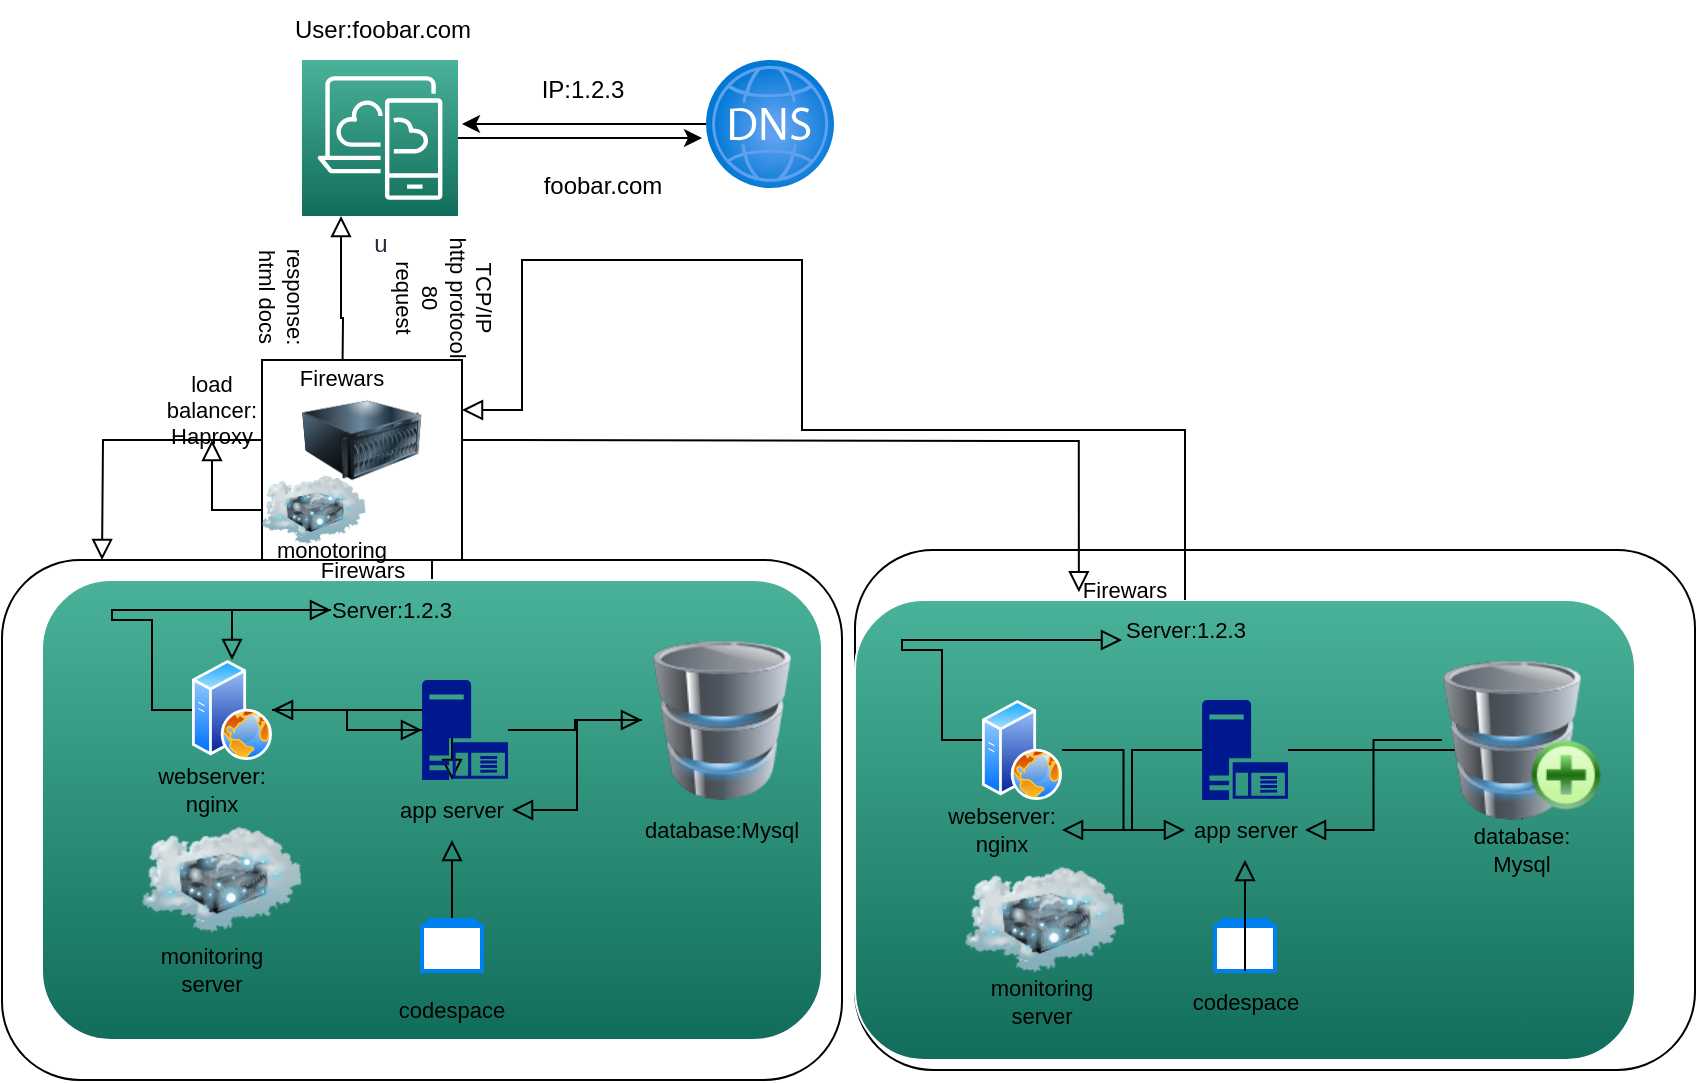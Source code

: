 <mxfile version="21.1.1" type="github">
  <diagram id="C5RBs43oDa-KdzZeNtuy" name="Page-1">
    <mxGraphModel dx="880" dy="395" grid="1" gridSize="10" guides="1" tooltips="1" connect="1" arrows="1" fold="1" page="1" pageScale="1" pageWidth="827" pageHeight="1169" math="0" shadow="0">
      <root>
        <mxCell id="WIyWlLk6GJQsqaUBKTNV-0" />
        <mxCell id="WIyWlLk6GJQsqaUBKTNV-1" parent="WIyWlLk6GJQsqaUBKTNV-0" />
        <mxCell id="SjaqRtaskE_e7vW0ZwbB-81" value="" style="rounded=1;whiteSpace=wrap;html=1;fontFamily=Helvetica;fontSize=11;fontColor=default;" vertex="1" parent="WIyWlLk6GJQsqaUBKTNV-1">
          <mxGeometry x="456.5" y="285" width="420" height="260" as="geometry" />
        </mxCell>
        <mxCell id="SjaqRtaskE_e7vW0ZwbB-80" value="" style="rounded=1;whiteSpace=wrap;html=1;fontFamily=Helvetica;fontSize=11;fontColor=default;" vertex="1" parent="WIyWlLk6GJQsqaUBKTNV-1">
          <mxGeometry x="30" y="290" width="420" height="260" as="geometry" />
        </mxCell>
        <mxCell id="SjaqRtaskE_e7vW0ZwbB-1" style="edgeStyle=orthogonalEdgeStyle;rounded=0;orthogonalLoop=1;jettySize=auto;html=1;" edge="1" parent="WIyWlLk6GJQsqaUBKTNV-1" source="SjaqRtaskE_e7vW0ZwbB-0">
          <mxGeometry relative="1" as="geometry">
            <mxPoint x="380" y="79" as="targetPoint" />
          </mxGeometry>
        </mxCell>
        <mxCell id="SjaqRtaskE_e7vW0ZwbB-0" value="u" style="sketch=0;points=[[0,0,0],[0.25,0,0],[0.5,0,0],[0.75,0,0],[1,0,0],[0,1,0],[0.25,1,0],[0.5,1,0],[0.75,1,0],[1,1,0],[0,0.25,0],[0,0.5,0],[0,0.75,0],[1,0.25,0],[1,0.5,0],[1,0.75,0]];outlineConnect=0;fontColor=#232F3E;gradientColor=#4AB29A;gradientDirection=north;fillColor=#116D5B;strokeColor=#ffffff;dashed=0;verticalLabelPosition=bottom;verticalAlign=top;align=center;html=1;fontSize=12;fontStyle=0;aspect=fixed;shape=mxgraph.aws4.resourceIcon;resIcon=mxgraph.aws4.desktop_and_app_streaming;" vertex="1" parent="WIyWlLk6GJQsqaUBKTNV-1">
          <mxGeometry x="180" y="40" width="78" height="78" as="geometry" />
        </mxCell>
        <mxCell id="SjaqRtaskE_e7vW0ZwbB-3" style="edgeStyle=orthogonalEdgeStyle;rounded=0;orthogonalLoop=1;jettySize=auto;html=1;" edge="1" parent="WIyWlLk6GJQsqaUBKTNV-1" source="SjaqRtaskE_e7vW0ZwbB-2">
          <mxGeometry relative="1" as="geometry">
            <mxPoint x="260" y="72" as="targetPoint" />
          </mxGeometry>
        </mxCell>
        <mxCell id="SjaqRtaskE_e7vW0ZwbB-2" value="" style="image;aspect=fixed;html=1;points=[];align=center;fontSize=12;image=img/lib/azure2/networking/DNS_Zones.svg;" vertex="1" parent="WIyWlLk6GJQsqaUBKTNV-1">
          <mxGeometry x="382" y="40" width="64" height="64" as="geometry" />
        </mxCell>
        <mxCell id="SjaqRtaskE_e7vW0ZwbB-4" value="foobar.com" style="text;html=1;align=center;verticalAlign=middle;resizable=0;points=[];autosize=1;strokeColor=none;fillColor=none;" vertex="1" parent="WIyWlLk6GJQsqaUBKTNV-1">
          <mxGeometry x="290" y="88" width="80" height="30" as="geometry" />
        </mxCell>
        <mxCell id="SjaqRtaskE_e7vW0ZwbB-5" value="IP:1.2.3" style="text;html=1;align=center;verticalAlign=middle;resizable=0;points=[];autosize=1;strokeColor=none;fillColor=none;" vertex="1" parent="WIyWlLk6GJQsqaUBKTNV-1">
          <mxGeometry x="290" y="40" width="60" height="30" as="geometry" />
        </mxCell>
        <mxCell id="SjaqRtaskE_e7vW0ZwbB-6" value="User:foobar.com" style="text;html=1;align=center;verticalAlign=middle;resizable=0;points=[];autosize=1;strokeColor=none;fillColor=none;" vertex="1" parent="WIyWlLk6GJQsqaUBKTNV-1">
          <mxGeometry x="165" y="10" width="110" height="30" as="geometry" />
        </mxCell>
        <mxCell id="SjaqRtaskE_e7vW0ZwbB-32" style="edgeStyle=orthogonalEdgeStyle;shape=connector;rounded=0;orthogonalLoop=1;jettySize=auto;html=1;shadow=0;labelBackgroundColor=none;strokeColor=default;strokeWidth=1;fontFamily=Helvetica;fontSize=11;fontColor=default;endArrow=block;endFill=0;endSize=8;entryX=0.25;entryY=1;entryDx=0;entryDy=0;entryPerimeter=0;" edge="1" parent="WIyWlLk6GJQsqaUBKTNV-1" target="SjaqRtaskE_e7vW0ZwbB-0">
          <mxGeometry relative="1" as="geometry">
            <mxPoint x="200" y="130" as="targetPoint" />
            <mxPoint x="200" y="220" as="sourcePoint" />
          </mxGeometry>
        </mxCell>
        <mxCell id="SjaqRtaskE_e7vW0ZwbB-79" style="edgeStyle=orthogonalEdgeStyle;shape=connector;rounded=0;orthogonalLoop=1;jettySize=auto;html=1;shadow=0;labelBackgroundColor=none;strokeColor=default;strokeWidth=1;fontFamily=Helvetica;fontSize=11;fontColor=default;endArrow=block;endFill=0;endSize=8;" edge="1" parent="WIyWlLk6GJQsqaUBKTNV-1" source="SjaqRtaskE_e7vW0ZwbB-12" target="SjaqRtaskE_e7vW0ZwbB-50">
          <mxGeometry relative="1" as="geometry">
            <mxPoint x="30" y="230" as="targetPoint" />
          </mxGeometry>
        </mxCell>
        <mxCell id="SjaqRtaskE_e7vW0ZwbB-12" value="" style="rounded=1;whiteSpace=wrap;html=1;verticalAlign=top;fillColor=#116D5B;strokeColor=#ffffff;fontColor=#232F3E;sketch=0;gradientColor=#4AB29A;gradientDirection=north;dashed=0;fontStyle=0;movable=1;resizable=1;rotatable=1;deletable=1;editable=1;locked=0;connectable=1;" vertex="1" parent="WIyWlLk6GJQsqaUBKTNV-1">
          <mxGeometry x="50" y="300" width="390" height="230" as="geometry" />
        </mxCell>
        <mxCell id="SjaqRtaskE_e7vW0ZwbB-15" value="codespace" style="text;html=1;strokeColor=none;fillColor=none;align=center;verticalAlign=middle;whiteSpace=wrap;rounded=0;fontSize=11;fontFamily=Helvetica;fontColor=default;" vertex="1" parent="WIyWlLk6GJQsqaUBKTNV-1">
          <mxGeometry x="225" y="500" width="60" height="30" as="geometry" />
        </mxCell>
        <mxCell id="SjaqRtaskE_e7vW0ZwbB-35" value="" style="edgeStyle=orthogonalEdgeStyle;shape=connector;rounded=0;orthogonalLoop=1;jettySize=auto;html=1;shadow=0;labelBackgroundColor=none;strokeColor=default;strokeWidth=1;fontFamily=Helvetica;fontSize=11;fontColor=default;endArrow=block;endFill=0;endSize=8;" edge="1" parent="WIyWlLk6GJQsqaUBKTNV-1" source="SjaqRtaskE_e7vW0ZwbB-16" target="SjaqRtaskE_e7vW0ZwbB-17">
          <mxGeometry relative="1" as="geometry" />
        </mxCell>
        <mxCell id="SjaqRtaskE_e7vW0ZwbB-16" value="Server:1.2.3" style="text;html=1;strokeColor=none;fillColor=none;align=center;verticalAlign=middle;whiteSpace=wrap;rounded=0;fontSize=11;fontFamily=Helvetica;fontColor=default;movable=1;resizable=1;rotatable=1;deletable=1;editable=1;locked=0;connectable=1;" vertex="1" parent="WIyWlLk6GJQsqaUBKTNV-1">
          <mxGeometry x="194.5" y="300" width="60" height="30" as="geometry" />
        </mxCell>
        <mxCell id="SjaqRtaskE_e7vW0ZwbB-21" value="" style="edgeStyle=orthogonalEdgeStyle;shape=connector;rounded=0;orthogonalLoop=1;jettySize=auto;html=1;shadow=0;labelBackgroundColor=none;strokeColor=default;strokeWidth=1;fontFamily=Helvetica;fontSize=11;fontColor=default;endArrow=block;endFill=0;endSize=8;" edge="1" parent="WIyWlLk6GJQsqaUBKTNV-1" source="SjaqRtaskE_e7vW0ZwbB-17" target="SjaqRtaskE_e7vW0ZwbB-19">
          <mxGeometry relative="1" as="geometry" />
        </mxCell>
        <mxCell id="SjaqRtaskE_e7vW0ZwbB-36" value="" style="edgeStyle=orthogonalEdgeStyle;shape=connector;rounded=0;orthogonalLoop=1;jettySize=auto;html=1;shadow=0;labelBackgroundColor=none;strokeColor=default;strokeWidth=1;fontFamily=Helvetica;fontSize=11;fontColor=default;endArrow=block;endFill=0;endSize=8;movable=0;resizable=0;rotatable=0;deletable=0;editable=0;locked=1;connectable=0;" edge="1" parent="WIyWlLk6GJQsqaUBKTNV-1" source="SjaqRtaskE_e7vW0ZwbB-17" target="SjaqRtaskE_e7vW0ZwbB-23">
          <mxGeometry relative="1" as="geometry" />
        </mxCell>
        <mxCell id="SjaqRtaskE_e7vW0ZwbB-38" value="" style="edgeStyle=orthogonalEdgeStyle;shape=connector;rounded=0;orthogonalLoop=1;jettySize=auto;html=1;shadow=0;labelBackgroundColor=none;strokeColor=default;strokeWidth=1;fontFamily=Helvetica;fontSize=11;fontColor=default;endArrow=block;endFill=0;endSize=8;movable=1;resizable=1;rotatable=1;deletable=1;editable=1;locked=0;connectable=1;" edge="1" parent="WIyWlLk6GJQsqaUBKTNV-1" source="SjaqRtaskE_e7vW0ZwbB-17" target="SjaqRtaskE_e7vW0ZwbB-16">
          <mxGeometry relative="1" as="geometry">
            <mxPoint x="85" y="365" as="targetPoint" />
            <Array as="points">
              <mxPoint x="105" y="365" />
              <mxPoint x="105" y="320" />
              <mxPoint x="85" y="320" />
              <mxPoint x="85" y="315" />
            </Array>
          </mxGeometry>
        </mxCell>
        <mxCell id="SjaqRtaskE_e7vW0ZwbB-17" value="" style="image;aspect=fixed;perimeter=ellipsePerimeter;html=1;align=center;shadow=0;dashed=0;spacingTop=3;image=img/lib/active_directory/web_server.svg;fontFamily=Helvetica;fontSize=11;fontColor=default;movable=1;resizable=1;rotatable=1;deletable=1;editable=1;locked=0;connectable=1;" vertex="1" parent="WIyWlLk6GJQsqaUBKTNV-1">
          <mxGeometry x="125" y="340" width="40" height="50" as="geometry" />
        </mxCell>
        <mxCell id="SjaqRtaskE_e7vW0ZwbB-18" value="webserver:&lt;br&gt;nginx" style="text;html=1;strokeColor=none;fillColor=none;align=center;verticalAlign=middle;whiteSpace=wrap;rounded=0;fontSize=11;fontFamily=Helvetica;fontColor=default;movable=0;resizable=0;rotatable=0;deletable=0;editable=0;locked=1;connectable=0;" vertex="1" parent="WIyWlLk6GJQsqaUBKTNV-1">
          <mxGeometry x="105" y="390" width="60" height="30" as="geometry" />
        </mxCell>
        <mxCell id="SjaqRtaskE_e7vW0ZwbB-20" style="edgeStyle=orthogonalEdgeStyle;shape=connector;rounded=0;orthogonalLoop=1;jettySize=auto;html=1;shadow=0;labelBackgroundColor=none;strokeColor=default;strokeWidth=1;fontFamily=Helvetica;fontSize=11;fontColor=default;endArrow=block;endFill=0;endSize=8;movable=0;resizable=0;rotatable=0;deletable=0;editable=0;locked=1;connectable=0;" edge="1" parent="WIyWlLk6GJQsqaUBKTNV-1" source="SjaqRtaskE_e7vW0ZwbB-19" target="SjaqRtaskE_e7vW0ZwbB-17">
          <mxGeometry relative="1" as="geometry" />
        </mxCell>
        <mxCell id="SjaqRtaskE_e7vW0ZwbB-31" style="edgeStyle=orthogonalEdgeStyle;shape=connector;rounded=0;orthogonalLoop=1;jettySize=auto;html=1;shadow=0;labelBackgroundColor=none;strokeColor=default;strokeWidth=1;fontFamily=Helvetica;fontSize=11;fontColor=default;endArrow=block;endFill=0;endSize=8;movable=0;resizable=0;rotatable=0;deletable=0;editable=0;locked=1;connectable=0;" edge="1" parent="WIyWlLk6GJQsqaUBKTNV-1" source="SjaqRtaskE_e7vW0ZwbB-19" target="SjaqRtaskE_e7vW0ZwbB-22">
          <mxGeometry relative="1" as="geometry" />
        </mxCell>
        <mxCell id="SjaqRtaskE_e7vW0ZwbB-19" value="" style="sketch=0;aspect=fixed;pointerEvents=1;shadow=0;dashed=0;html=1;strokeColor=none;labelPosition=center;verticalLabelPosition=bottom;verticalAlign=top;align=center;fillColor=#00188D;shape=mxgraph.mscae.enterprise.application_server;fontFamily=Helvetica;fontSize=11;fontColor=default;movable=1;resizable=1;rotatable=1;deletable=1;editable=1;locked=0;connectable=1;" vertex="1" parent="WIyWlLk6GJQsqaUBKTNV-1">
          <mxGeometry x="240" y="350" width="43" height="50" as="geometry" />
        </mxCell>
        <mxCell id="SjaqRtaskE_e7vW0ZwbB-28" value="" style="edgeStyle=orthogonalEdgeStyle;shape=connector;rounded=0;orthogonalLoop=1;jettySize=auto;html=1;shadow=0;labelBackgroundColor=none;strokeColor=default;strokeWidth=1;fontFamily=Helvetica;fontSize=11;fontColor=default;endArrow=block;endFill=0;endSize=8;movable=0;resizable=0;rotatable=0;deletable=0;editable=0;locked=1;connectable=0;" edge="1" parent="WIyWlLk6GJQsqaUBKTNV-1" source="SjaqRtaskE_e7vW0ZwbB-22" target="SjaqRtaskE_e7vW0ZwbB-23">
          <mxGeometry relative="1" as="geometry" />
        </mxCell>
        <mxCell id="SjaqRtaskE_e7vW0ZwbB-22" value="" style="image;html=1;image=img/lib/clip_art/computers/Database_128x128.png;fontFamily=Helvetica;fontSize=11;fontColor=default;movable=0;resizable=0;rotatable=0;deletable=0;editable=0;locked=1;connectable=0;" vertex="1" parent="WIyWlLk6GJQsqaUBKTNV-1">
          <mxGeometry x="350" y="330" width="80" height="80" as="geometry" />
        </mxCell>
        <mxCell id="SjaqRtaskE_e7vW0ZwbB-23" value="app server" style="text;html=1;strokeColor=none;fillColor=none;align=center;verticalAlign=middle;whiteSpace=wrap;rounded=0;fontSize=11;fontFamily=Helvetica;fontColor=default;movable=0;resizable=0;rotatable=0;deletable=0;editable=0;locked=1;connectable=0;" vertex="1" parent="WIyWlLk6GJQsqaUBKTNV-1">
          <mxGeometry x="225" y="400" width="60" height="30" as="geometry" />
        </mxCell>
        <mxCell id="SjaqRtaskE_e7vW0ZwbB-24" value="database:Mysql" style="text;html=1;strokeColor=none;fillColor=none;align=center;verticalAlign=middle;whiteSpace=wrap;rounded=0;fontSize=11;fontFamily=Helvetica;fontColor=default;" vertex="1" parent="WIyWlLk6GJQsqaUBKTNV-1">
          <mxGeometry x="360" y="410" width="60" height="30" as="geometry" />
        </mxCell>
        <mxCell id="SjaqRtaskE_e7vW0ZwbB-27" value="" style="edgeStyle=orthogonalEdgeStyle;shape=connector;rounded=0;orthogonalLoop=1;jettySize=auto;html=1;shadow=0;labelBackgroundColor=none;strokeColor=default;strokeWidth=1;fontFamily=Helvetica;fontSize=11;fontColor=default;endArrow=block;endFill=0;endSize=8;" edge="1" parent="WIyWlLk6GJQsqaUBKTNV-1" source="SjaqRtaskE_e7vW0ZwbB-25" target="SjaqRtaskE_e7vW0ZwbB-23">
          <mxGeometry relative="1" as="geometry" />
        </mxCell>
        <mxCell id="SjaqRtaskE_e7vW0ZwbB-25" value="" style="html=1;verticalLabelPosition=bottom;align=center;labelBackgroundColor=#ffffff;verticalAlign=top;strokeWidth=2;strokeColor=#0080F0;shadow=0;dashed=0;shape=mxgraph.ios7.icons.folders;fontFamily=Helvetica;fontSize=11;fontColor=default;movable=0;resizable=0;rotatable=0;deletable=0;editable=0;locked=1;connectable=0;" vertex="1" parent="WIyWlLk6GJQsqaUBKTNV-1">
          <mxGeometry x="240" y="470" width="30" height="25.5" as="geometry" />
        </mxCell>
        <mxCell id="SjaqRtaskE_e7vW0ZwbB-33" value="TCP/IP&lt;br&gt;http protocol&lt;br&gt;80&lt;br&gt;request" style="text;html=1;strokeColor=none;fillColor=none;align=center;verticalAlign=middle;whiteSpace=wrap;rounded=0;fontSize=11;fontFamily=Helvetica;fontColor=default;rotation=90;" vertex="1" parent="WIyWlLk6GJQsqaUBKTNV-1">
          <mxGeometry x="216.5" y="133.5" width="70" height="50" as="geometry" />
        </mxCell>
        <mxCell id="SjaqRtaskE_e7vW0ZwbB-34" value="response:&lt;br&gt;html docs" style="text;html=1;strokeColor=none;fillColor=none;align=center;verticalAlign=middle;whiteSpace=wrap;rounded=0;fontSize=11;fontFamily=Helvetica;fontColor=default;rotation=90;" vertex="1" parent="WIyWlLk6GJQsqaUBKTNV-1">
          <mxGeometry x="140" y="143.5" width="60" height="30" as="geometry" />
        </mxCell>
        <mxCell id="SjaqRtaskE_e7vW0ZwbB-42" value="" style="rounded=1;whiteSpace=wrap;html=1;verticalAlign=top;fillColor=#116D5B;strokeColor=#ffffff;fontColor=#232F3E;sketch=0;gradientColor=#4AB29A;gradientDirection=north;dashed=0;fontStyle=0;movable=1;resizable=1;rotatable=1;deletable=1;editable=1;locked=0;connectable=1;" vertex="1" parent="WIyWlLk6GJQsqaUBKTNV-1">
          <mxGeometry x="456.5" y="310" width="390" height="230" as="geometry" />
        </mxCell>
        <mxCell id="SjaqRtaskE_e7vW0ZwbB-45" style="edgeStyle=orthogonalEdgeStyle;shape=connector;rounded=0;orthogonalLoop=1;jettySize=auto;html=1;entryX=0.287;entryY=-0.017;entryDx=0;entryDy=0;entryPerimeter=0;shadow=0;labelBackgroundColor=none;strokeColor=default;strokeWidth=1;fontFamily=Helvetica;fontSize=11;fontColor=default;endArrow=block;endFill=0;endSize=8;" edge="1" parent="WIyWlLk6GJQsqaUBKTNV-1" target="SjaqRtaskE_e7vW0ZwbB-42">
          <mxGeometry relative="1" as="geometry">
            <mxPoint x="260" y="230" as="sourcePoint" />
          </mxGeometry>
        </mxCell>
        <mxCell id="SjaqRtaskE_e7vW0ZwbB-46" style="edgeStyle=orthogonalEdgeStyle;shape=connector;rounded=0;orthogonalLoop=1;jettySize=auto;html=1;shadow=0;labelBackgroundColor=none;strokeColor=default;strokeWidth=1;fontFamily=Helvetica;fontSize=11;fontColor=default;endArrow=block;endFill=0;endSize=8;" edge="1" parent="WIyWlLk6GJQsqaUBKTNV-1" source="SjaqRtaskE_e7vW0ZwbB-44">
          <mxGeometry relative="1" as="geometry">
            <mxPoint x="80" y="290" as="targetPoint" />
          </mxGeometry>
        </mxCell>
        <mxCell id="SjaqRtaskE_e7vW0ZwbB-64" value="" style="edgeStyle=orthogonalEdgeStyle;shape=connector;rounded=0;orthogonalLoop=1;jettySize=auto;html=1;shadow=0;labelBackgroundColor=none;strokeColor=default;strokeWidth=1;fontFamily=Helvetica;fontSize=11;fontColor=default;endArrow=block;endFill=0;endSize=8;" edge="1" parent="WIyWlLk6GJQsqaUBKTNV-1" source="SjaqRtaskE_e7vW0ZwbB-51" target="SjaqRtaskE_e7vW0ZwbB-57">
          <mxGeometry relative="1" as="geometry" />
        </mxCell>
        <mxCell id="SjaqRtaskE_e7vW0ZwbB-51" value="" style="image;aspect=fixed;perimeter=ellipsePerimeter;html=1;align=center;shadow=0;dashed=0;spacingTop=3;image=img/lib/active_directory/web_server.svg;fontFamily=Helvetica;fontSize=11;fontColor=default;movable=1;resizable=1;rotatable=1;deletable=1;editable=1;locked=0;connectable=1;" vertex="1" parent="WIyWlLk6GJQsqaUBKTNV-1">
          <mxGeometry x="520" y="360" width="40" height="50" as="geometry" />
        </mxCell>
        <mxCell id="SjaqRtaskE_e7vW0ZwbB-63" value="" style="edgeStyle=orthogonalEdgeStyle;shape=connector;rounded=0;orthogonalLoop=1;jettySize=auto;html=1;shadow=0;labelBackgroundColor=none;strokeColor=default;strokeWidth=1;fontFamily=Helvetica;fontSize=11;fontColor=default;endArrow=block;endFill=0;endSize=8;" edge="1" parent="WIyWlLk6GJQsqaUBKTNV-1" source="SjaqRtaskE_e7vW0ZwbB-52" target="SjaqRtaskE_e7vW0ZwbB-59">
          <mxGeometry relative="1" as="geometry" />
        </mxCell>
        <mxCell id="SjaqRtaskE_e7vW0ZwbB-65" value="" style="edgeStyle=orthogonalEdgeStyle;shape=connector;rounded=0;orthogonalLoop=1;jettySize=auto;html=1;shadow=0;labelBackgroundColor=none;strokeColor=default;strokeWidth=1;fontFamily=Helvetica;fontSize=11;fontColor=default;endArrow=block;endFill=0;endSize=8;" edge="1" parent="WIyWlLk6GJQsqaUBKTNV-1" source="SjaqRtaskE_e7vW0ZwbB-52" target="SjaqRtaskE_e7vW0ZwbB-58">
          <mxGeometry relative="1" as="geometry" />
        </mxCell>
        <mxCell id="SjaqRtaskE_e7vW0ZwbB-52" value="" style="sketch=0;aspect=fixed;pointerEvents=1;shadow=0;dashed=0;html=1;strokeColor=none;labelPosition=center;verticalLabelPosition=bottom;verticalAlign=top;align=center;fillColor=#00188D;shape=mxgraph.mscae.enterprise.application_server;fontFamily=Helvetica;fontSize=11;fontColor=default;movable=1;resizable=1;rotatable=1;deletable=1;editable=1;locked=0;connectable=1;" vertex="1" parent="WIyWlLk6GJQsqaUBKTNV-1">
          <mxGeometry x="630" y="360" width="43" height="50" as="geometry" />
        </mxCell>
        <mxCell id="SjaqRtaskE_e7vW0ZwbB-78" value="" style="edgeStyle=orthogonalEdgeStyle;shape=connector;rounded=0;orthogonalLoop=1;jettySize=auto;html=1;shadow=0;labelBackgroundColor=none;strokeColor=default;strokeWidth=1;fontFamily=Helvetica;fontSize=11;fontColor=default;endArrow=block;endFill=0;endSize=8;entryX=1;entryY=0.25;entryDx=0;entryDy=0;" edge="1" parent="WIyWlLk6GJQsqaUBKTNV-1" source="SjaqRtaskE_e7vW0ZwbB-53" target="SjaqRtaskE_e7vW0ZwbB-66">
          <mxGeometry relative="1" as="geometry">
            <mxPoint x="290" y="210" as="targetPoint" />
            <Array as="points">
              <mxPoint x="622" y="225" />
              <mxPoint x="430" y="225" />
              <mxPoint x="430" y="140" />
              <mxPoint x="290" y="140" />
              <mxPoint x="290" y="215" />
            </Array>
          </mxGeometry>
        </mxCell>
        <mxCell id="SjaqRtaskE_e7vW0ZwbB-53" value="Server:1.2.3" style="text;html=1;strokeColor=none;fillColor=none;align=center;verticalAlign=middle;whiteSpace=wrap;rounded=0;fontSize=11;fontFamily=Helvetica;fontColor=default;movable=1;resizable=1;rotatable=1;deletable=1;editable=1;locked=0;connectable=1;" vertex="1" parent="WIyWlLk6GJQsqaUBKTNV-1">
          <mxGeometry x="591.5" y="310" width="60" height="30" as="geometry" />
        </mxCell>
        <mxCell id="SjaqRtaskE_e7vW0ZwbB-54" value="" style="edgeStyle=orthogonalEdgeStyle;shape=connector;rounded=0;orthogonalLoop=1;jettySize=auto;html=1;shadow=0;labelBackgroundColor=none;strokeColor=default;strokeWidth=1;fontFamily=Helvetica;fontSize=11;fontColor=default;endArrow=block;endFill=0;endSize=8;movable=1;resizable=1;rotatable=1;deletable=1;editable=1;locked=0;connectable=1;" edge="1" parent="WIyWlLk6GJQsqaUBKTNV-1">
          <mxGeometry relative="1" as="geometry">
            <mxPoint x="520" y="380" as="sourcePoint" />
            <mxPoint x="590" y="330" as="targetPoint" />
            <Array as="points">
              <mxPoint x="500" y="380" />
              <mxPoint x="500" y="335" />
              <mxPoint x="480" y="335" />
              <mxPoint x="480" y="330" />
            </Array>
          </mxGeometry>
        </mxCell>
        <mxCell id="SjaqRtaskE_e7vW0ZwbB-62" value="" style="edgeStyle=orthogonalEdgeStyle;shape=connector;rounded=0;orthogonalLoop=1;jettySize=auto;html=1;shadow=0;labelBackgroundColor=none;strokeColor=default;strokeWidth=1;fontFamily=Helvetica;fontSize=11;fontColor=default;endArrow=block;endFill=0;endSize=8;" edge="1" parent="WIyWlLk6GJQsqaUBKTNV-1" source="SjaqRtaskE_e7vW0ZwbB-55" target="SjaqRtaskE_e7vW0ZwbB-57">
          <mxGeometry relative="1" as="geometry" />
        </mxCell>
        <mxCell id="SjaqRtaskE_e7vW0ZwbB-55" value="" style="image;html=1;image=img/lib/clip_art/computers/Database_Add_128x128.png;fontFamily=Helvetica;fontSize=11;fontColor=default;" vertex="1" parent="WIyWlLk6GJQsqaUBKTNV-1">
          <mxGeometry x="750" y="340" width="80" height="80" as="geometry" />
        </mxCell>
        <mxCell id="SjaqRtaskE_e7vW0ZwbB-56" value="" style="html=1;verticalLabelPosition=bottom;align=center;labelBackgroundColor=#ffffff;verticalAlign=top;strokeWidth=2;strokeColor=#0080F0;shadow=0;dashed=0;shape=mxgraph.ios7.icons.folders;fontFamily=Helvetica;fontSize=11;fontColor=default;" vertex="1" parent="WIyWlLk6GJQsqaUBKTNV-1">
          <mxGeometry x="636.5" y="470" width="30" height="25.5" as="geometry" />
        </mxCell>
        <mxCell id="SjaqRtaskE_e7vW0ZwbB-57" value="app server" style="text;html=1;strokeColor=none;fillColor=none;align=center;verticalAlign=middle;whiteSpace=wrap;rounded=0;fontSize=11;fontFamily=Helvetica;fontColor=default;" vertex="1" parent="WIyWlLk6GJQsqaUBKTNV-1">
          <mxGeometry x="621.5" y="410" width="60" height="30" as="geometry" />
        </mxCell>
        <mxCell id="SjaqRtaskE_e7vW0ZwbB-58" value="webserver:&lt;br&gt;nginx" style="text;html=1;strokeColor=none;fillColor=none;align=center;verticalAlign=middle;whiteSpace=wrap;rounded=0;fontSize=11;fontFamily=Helvetica;fontColor=default;" vertex="1" parent="WIyWlLk6GJQsqaUBKTNV-1">
          <mxGeometry x="500" y="410" width="60" height="30" as="geometry" />
        </mxCell>
        <mxCell id="SjaqRtaskE_e7vW0ZwbB-59" value="database:&lt;br&gt;Mysql" style="text;html=1;strokeColor=none;fillColor=none;align=center;verticalAlign=middle;whiteSpace=wrap;rounded=0;fontSize=11;fontFamily=Helvetica;fontColor=default;" vertex="1" parent="WIyWlLk6GJQsqaUBKTNV-1">
          <mxGeometry x="760" y="420" width="60" height="30" as="geometry" />
        </mxCell>
        <mxCell id="SjaqRtaskE_e7vW0ZwbB-61" value="" style="edgeStyle=orthogonalEdgeStyle;shape=connector;rounded=0;orthogonalLoop=1;jettySize=auto;html=1;shadow=0;labelBackgroundColor=none;strokeColor=default;strokeWidth=1;fontFamily=Helvetica;fontSize=11;fontColor=default;endArrow=block;endFill=0;endSize=8;" edge="1" parent="WIyWlLk6GJQsqaUBKTNV-1" source="SjaqRtaskE_e7vW0ZwbB-60" target="SjaqRtaskE_e7vW0ZwbB-57">
          <mxGeometry relative="1" as="geometry" />
        </mxCell>
        <mxCell id="SjaqRtaskE_e7vW0ZwbB-66" value="" style="whiteSpace=wrap;html=1;aspect=fixed;fontFamily=Helvetica;fontSize=11;fontColor=default;" vertex="1" parent="WIyWlLk6GJQsqaUBKTNV-1">
          <mxGeometry x="160" y="190" width="100" height="100" as="geometry" />
        </mxCell>
        <mxCell id="SjaqRtaskE_e7vW0ZwbB-60" value="codespace" style="text;html=1;strokeColor=none;fillColor=none;align=center;verticalAlign=middle;whiteSpace=wrap;rounded=0;fontSize=11;fontFamily=Helvetica;fontColor=default;" vertex="1" parent="WIyWlLk6GJQsqaUBKTNV-1">
          <mxGeometry x="621.5" y="495.5" width="60" height="30" as="geometry" />
        </mxCell>
        <mxCell id="SjaqRtaskE_e7vW0ZwbB-44" value="" style="image;html=1;image=img/lib/clip_art/computers/Server_128x128.png;fontFamily=Helvetica;fontSize=11;fontColor=default;" vertex="1" parent="WIyWlLk6GJQsqaUBKTNV-1">
          <mxGeometry x="180" y="190" width="60" height="80" as="geometry" />
        </mxCell>
        <mxCell id="SjaqRtaskE_e7vW0ZwbB-50" value="load balancer:&lt;br&gt;Haproxy" style="text;html=1;strokeColor=none;fillColor=none;align=center;verticalAlign=middle;whiteSpace=wrap;rounded=0;fontSize=11;fontFamily=Helvetica;fontColor=default;" vertex="1" parent="WIyWlLk6GJQsqaUBKTNV-1">
          <mxGeometry x="105" y="200" width="60" height="30" as="geometry" />
        </mxCell>
        <mxCell id="SjaqRtaskE_e7vW0ZwbB-67" value="Firewars" style="text;html=1;strokeColor=none;fillColor=none;align=center;verticalAlign=middle;whiteSpace=wrap;rounded=0;fontSize=11;fontFamily=Helvetica;fontColor=default;" vertex="1" parent="WIyWlLk6GJQsqaUBKTNV-1">
          <mxGeometry x="170" y="183.5" width="60" height="30" as="geometry" />
        </mxCell>
        <mxCell id="SjaqRtaskE_e7vW0ZwbB-69" value="" style="image;html=1;image=img/lib/clip_art/networking/Cloud_Server_128x128.png;fontFamily=Helvetica;fontSize=11;fontColor=default;" vertex="1" parent="WIyWlLk6GJQsqaUBKTNV-1">
          <mxGeometry x="100" y="410" width="80" height="80" as="geometry" />
        </mxCell>
        <mxCell id="SjaqRtaskE_e7vW0ZwbB-70" value="" style="image;html=1;image=img/lib/clip_art/networking/Cloud_Server_128x128.png;fontFamily=Helvetica;fontSize=11;fontColor=default;" vertex="1" parent="WIyWlLk6GJQsqaUBKTNV-1">
          <mxGeometry x="160" y="240" width="52" height="50" as="geometry" />
        </mxCell>
        <mxCell id="SjaqRtaskE_e7vW0ZwbB-71" value="monotoring" style="text;html=1;strokeColor=none;fillColor=none;align=center;verticalAlign=middle;whiteSpace=wrap;rounded=0;fontSize=11;fontFamily=Helvetica;fontColor=default;" vertex="1" parent="WIyWlLk6GJQsqaUBKTNV-1">
          <mxGeometry x="165" y="270" width="60" height="30" as="geometry" />
        </mxCell>
        <mxCell id="SjaqRtaskE_e7vW0ZwbB-72" value="" style="image;html=1;image=img/lib/clip_art/networking/Cloud_Server_128x128.png;fontFamily=Helvetica;fontSize=11;fontColor=default;" vertex="1" parent="WIyWlLk6GJQsqaUBKTNV-1">
          <mxGeometry x="511.5" y="430" width="80" height="80" as="geometry" />
        </mxCell>
        <mxCell id="SjaqRtaskE_e7vW0ZwbB-74" value="monitoring server" style="text;html=1;strokeColor=none;fillColor=none;align=center;verticalAlign=middle;whiteSpace=wrap;rounded=0;fontSize=11;fontFamily=Helvetica;fontColor=default;" vertex="1" parent="WIyWlLk6GJQsqaUBKTNV-1">
          <mxGeometry x="520" y="495.5" width="60" height="30" as="geometry" />
        </mxCell>
        <mxCell id="SjaqRtaskE_e7vW0ZwbB-75" value="monitoring server" style="text;html=1;strokeColor=none;fillColor=none;align=center;verticalAlign=middle;whiteSpace=wrap;rounded=0;fontSize=11;fontFamily=Helvetica;fontColor=default;" vertex="1" parent="WIyWlLk6GJQsqaUBKTNV-1">
          <mxGeometry x="105" y="480" width="60" height="30" as="geometry" />
        </mxCell>
        <mxCell id="SjaqRtaskE_e7vW0ZwbB-82" value="Firewars" style="text;html=1;strokeColor=none;fillColor=none;align=center;verticalAlign=middle;whiteSpace=wrap;rounded=0;fontSize=11;fontFamily=Helvetica;fontColor=default;" vertex="1" parent="WIyWlLk6GJQsqaUBKTNV-1">
          <mxGeometry x="521.5" y="290" width="138.5" height="30" as="geometry" />
        </mxCell>
        <mxCell id="SjaqRtaskE_e7vW0ZwbB-83" value="Firewars" style="text;html=1;strokeColor=none;fillColor=none;align=center;verticalAlign=middle;whiteSpace=wrap;rounded=0;fontSize=11;fontFamily=Helvetica;fontColor=default;" vertex="1" parent="WIyWlLk6GJQsqaUBKTNV-1">
          <mxGeometry x="140.75" y="280" width="138.5" height="30" as="geometry" />
        </mxCell>
      </root>
    </mxGraphModel>
  </diagram>
</mxfile>
